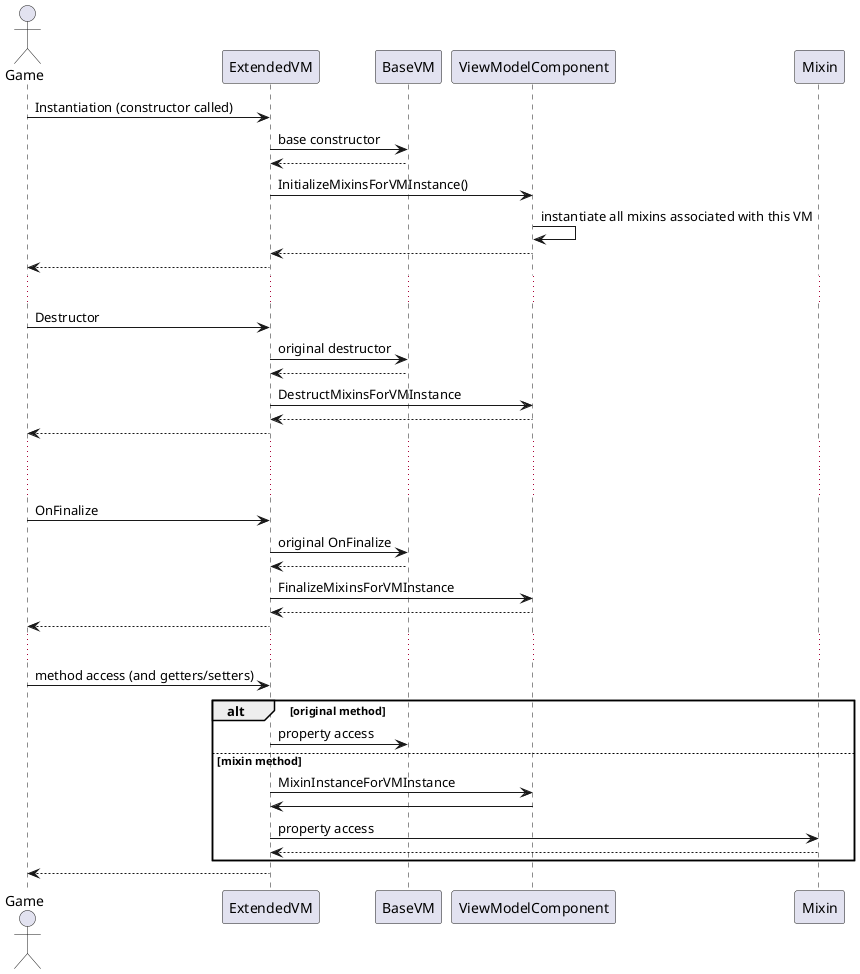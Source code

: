 ﻿@startuml

actor Game

Game -> ExtendedVM: Instantiation (constructor called)
ExtendedVM -> BaseVM: base constructor
BaseVM --> ExtendedVM

ExtendedVM -> ViewModelComponent: InitializeMixinsForVMInstance()
ViewModelComponent -> ViewModelComponent: instantiate all mixins associated with this VM
ViewModelComponent --> ExtendedVM
ExtendedVM --> Game

...
Game -> ExtendedVM: Destructor
ExtendedVM -> BaseVM: original destructor
BaseVM --> ExtendedVM

ExtendedVM -> ViewModelComponent: DestructMixinsForVMInstance
ViewModelComponent --> ExtendedVM
ExtendedVM --> Game
...

...
Game -> ExtendedVM: OnFinalize
ExtendedVM -> BaseVM: original OnFinalize
BaseVM --> ExtendedVM

ExtendedVM -> ViewModelComponent: FinalizeMixinsForVMInstance
ViewModelComponent --> ExtendedVM
ExtendedVM --> Game
...

Game -> ExtendedVM: method access (and getters/setters)
alt original method
    ExtendedVM -> BaseVM: property access
else mixin method
    ExtendedVM -> ViewModelComponent: MixinInstanceForVMInstance
    ViewModelComponent -> ExtendedVM
    ExtendedVM -> Mixin: property access
    Mixin --> ExtendedVM
end
ExtendedVM --> Game

@enduml
